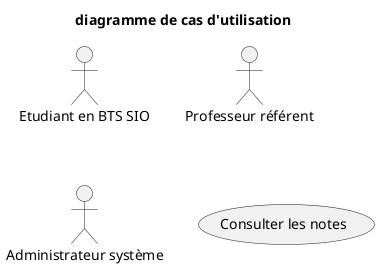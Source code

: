 @@startuml

title diagramme de cas d'utilisation

actor "Etudiant en BTS SIO" as Etudiant
actor "Professeur référent" as Professeur
actor "Administrateur système" as Admin

usecase "Consulter les notes" as uc1

@@enduml
